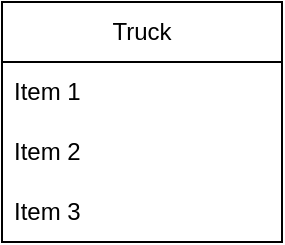 <mxfile version="24.7.6">
  <diagram name="Page-1" id="KgVGxQvHbkmu7HOQ6jqb">
    <mxGraphModel dx="1450" dy="557" grid="0" gridSize="10" guides="1" tooltips="1" connect="1" arrows="1" fold="1" page="0" pageScale="1" pageWidth="850" pageHeight="1100" math="0" shadow="0">
      <root>
        <mxCell id="0" />
        <mxCell id="1" parent="0" />
        <mxCell id="f7ZqXgZhIvsdHOIbKj0R-20" value="Truck" style="swimlane;fontStyle=0;childLayout=stackLayout;horizontal=1;startSize=30;horizontalStack=0;resizeParent=1;resizeParentMax=0;resizeLast=0;collapsible=1;marginBottom=0;whiteSpace=wrap;html=1;" vertex="1" parent="1">
          <mxGeometry x="-159" y="16" width="140" height="120" as="geometry" />
        </mxCell>
        <mxCell id="f7ZqXgZhIvsdHOIbKj0R-21" value="Item 1" style="text;strokeColor=none;fillColor=none;align=left;verticalAlign=middle;spacingLeft=4;spacingRight=4;overflow=hidden;points=[[0,0.5],[1,0.5]];portConstraint=eastwest;rotatable=0;whiteSpace=wrap;html=1;" vertex="1" parent="f7ZqXgZhIvsdHOIbKj0R-20">
          <mxGeometry y="30" width="140" height="30" as="geometry" />
        </mxCell>
        <mxCell id="f7ZqXgZhIvsdHOIbKj0R-22" value="Item 2" style="text;strokeColor=none;fillColor=none;align=left;verticalAlign=middle;spacingLeft=4;spacingRight=4;overflow=hidden;points=[[0,0.5],[1,0.5]];portConstraint=eastwest;rotatable=0;whiteSpace=wrap;html=1;" vertex="1" parent="f7ZqXgZhIvsdHOIbKj0R-20">
          <mxGeometry y="60" width="140" height="30" as="geometry" />
        </mxCell>
        <mxCell id="f7ZqXgZhIvsdHOIbKj0R-23" value="Item 3" style="text;strokeColor=none;fillColor=none;align=left;verticalAlign=middle;spacingLeft=4;spacingRight=4;overflow=hidden;points=[[0,0.5],[1,0.5]];portConstraint=eastwest;rotatable=0;whiteSpace=wrap;html=1;" vertex="1" parent="f7ZqXgZhIvsdHOIbKj0R-20">
          <mxGeometry y="90" width="140" height="30" as="geometry" />
        </mxCell>
      </root>
    </mxGraphModel>
  </diagram>
</mxfile>
